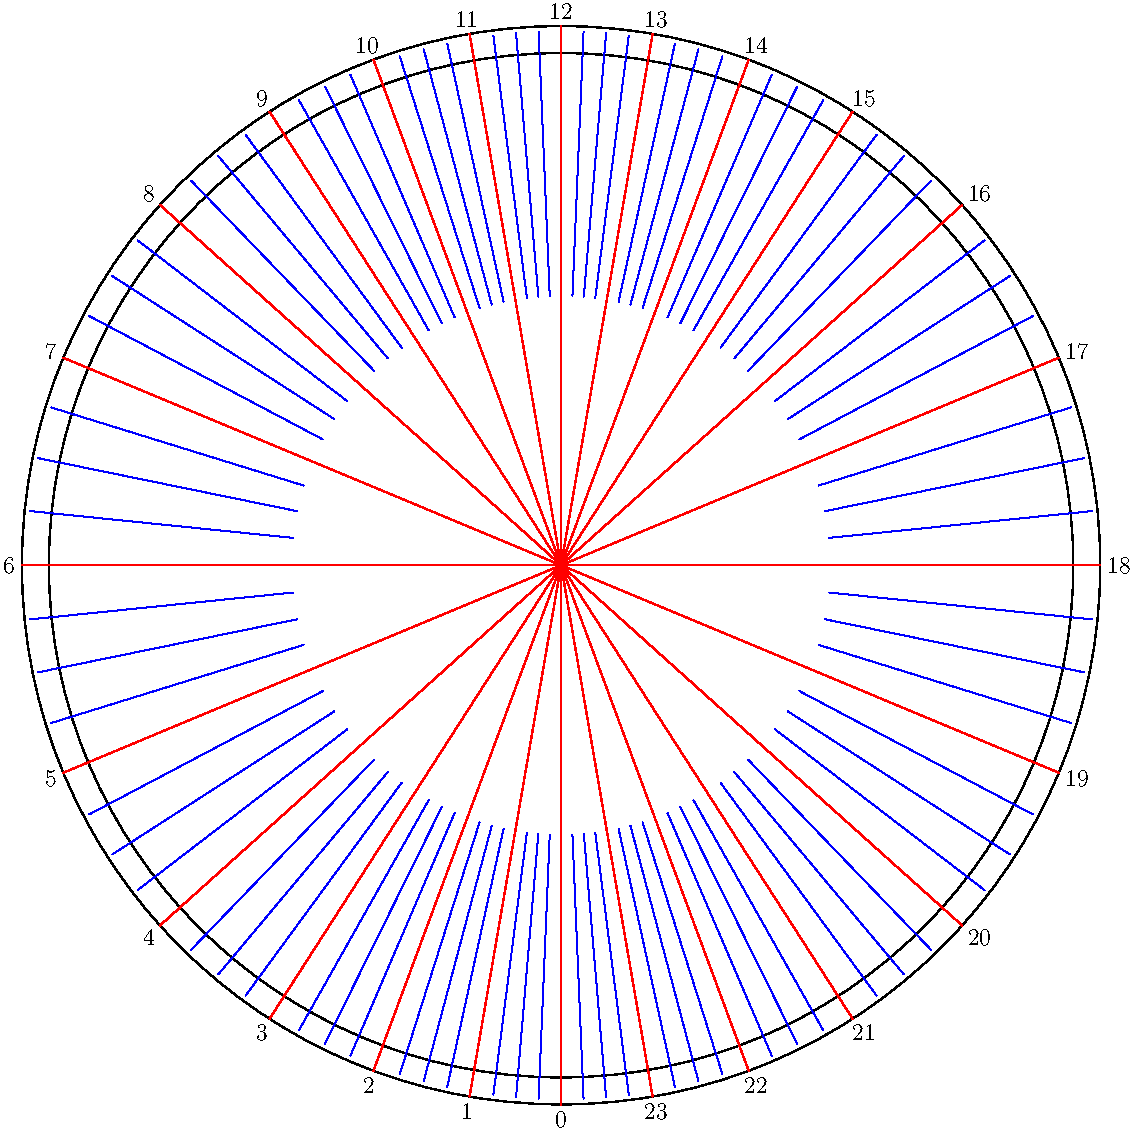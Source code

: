 size(20cm, 0);

int draw_scale(int density, real latitude){
	/* Draw scales of horizontal sundial.
	   density: scales per hour.
       latitude: local latitude. */
	if (density < 1 || density > 10)	return -1;
  	if (latitude < 5. || latitude > 90.)		return -1;
  	pair O = (0,0);
  	pair A;
  	int n = 24 * density;
  	real delta, theta;
  	Label l;
  
  	draw(unitcircle, black+.7pt);
 	draw(scale(.95)*unitcircle, black+.7pt);
  	for (int i = 0; i < 24; ++i){
      	for (int j = 0; j < density; ++j){
          	delta = 15 * (i + j/density);
          	theta = aTan(Tan(delta) / Sin(latitude));
          	if (delta > 90 && delta < 270)		theta += 180; 
          	A = (Cos(theta),Sin(theta));
          	if (j == 0){
              	l = Label(format("$%d$",(18-i)%24), position=EndPoint, black);
              	draw(O--A, red+.7pt, L=l);
            }
          	else{
              	draw(.5*A--.99*A, blue);
            }
        }    
      
    }
  	return 0;
}


draw_scale(4, 40);